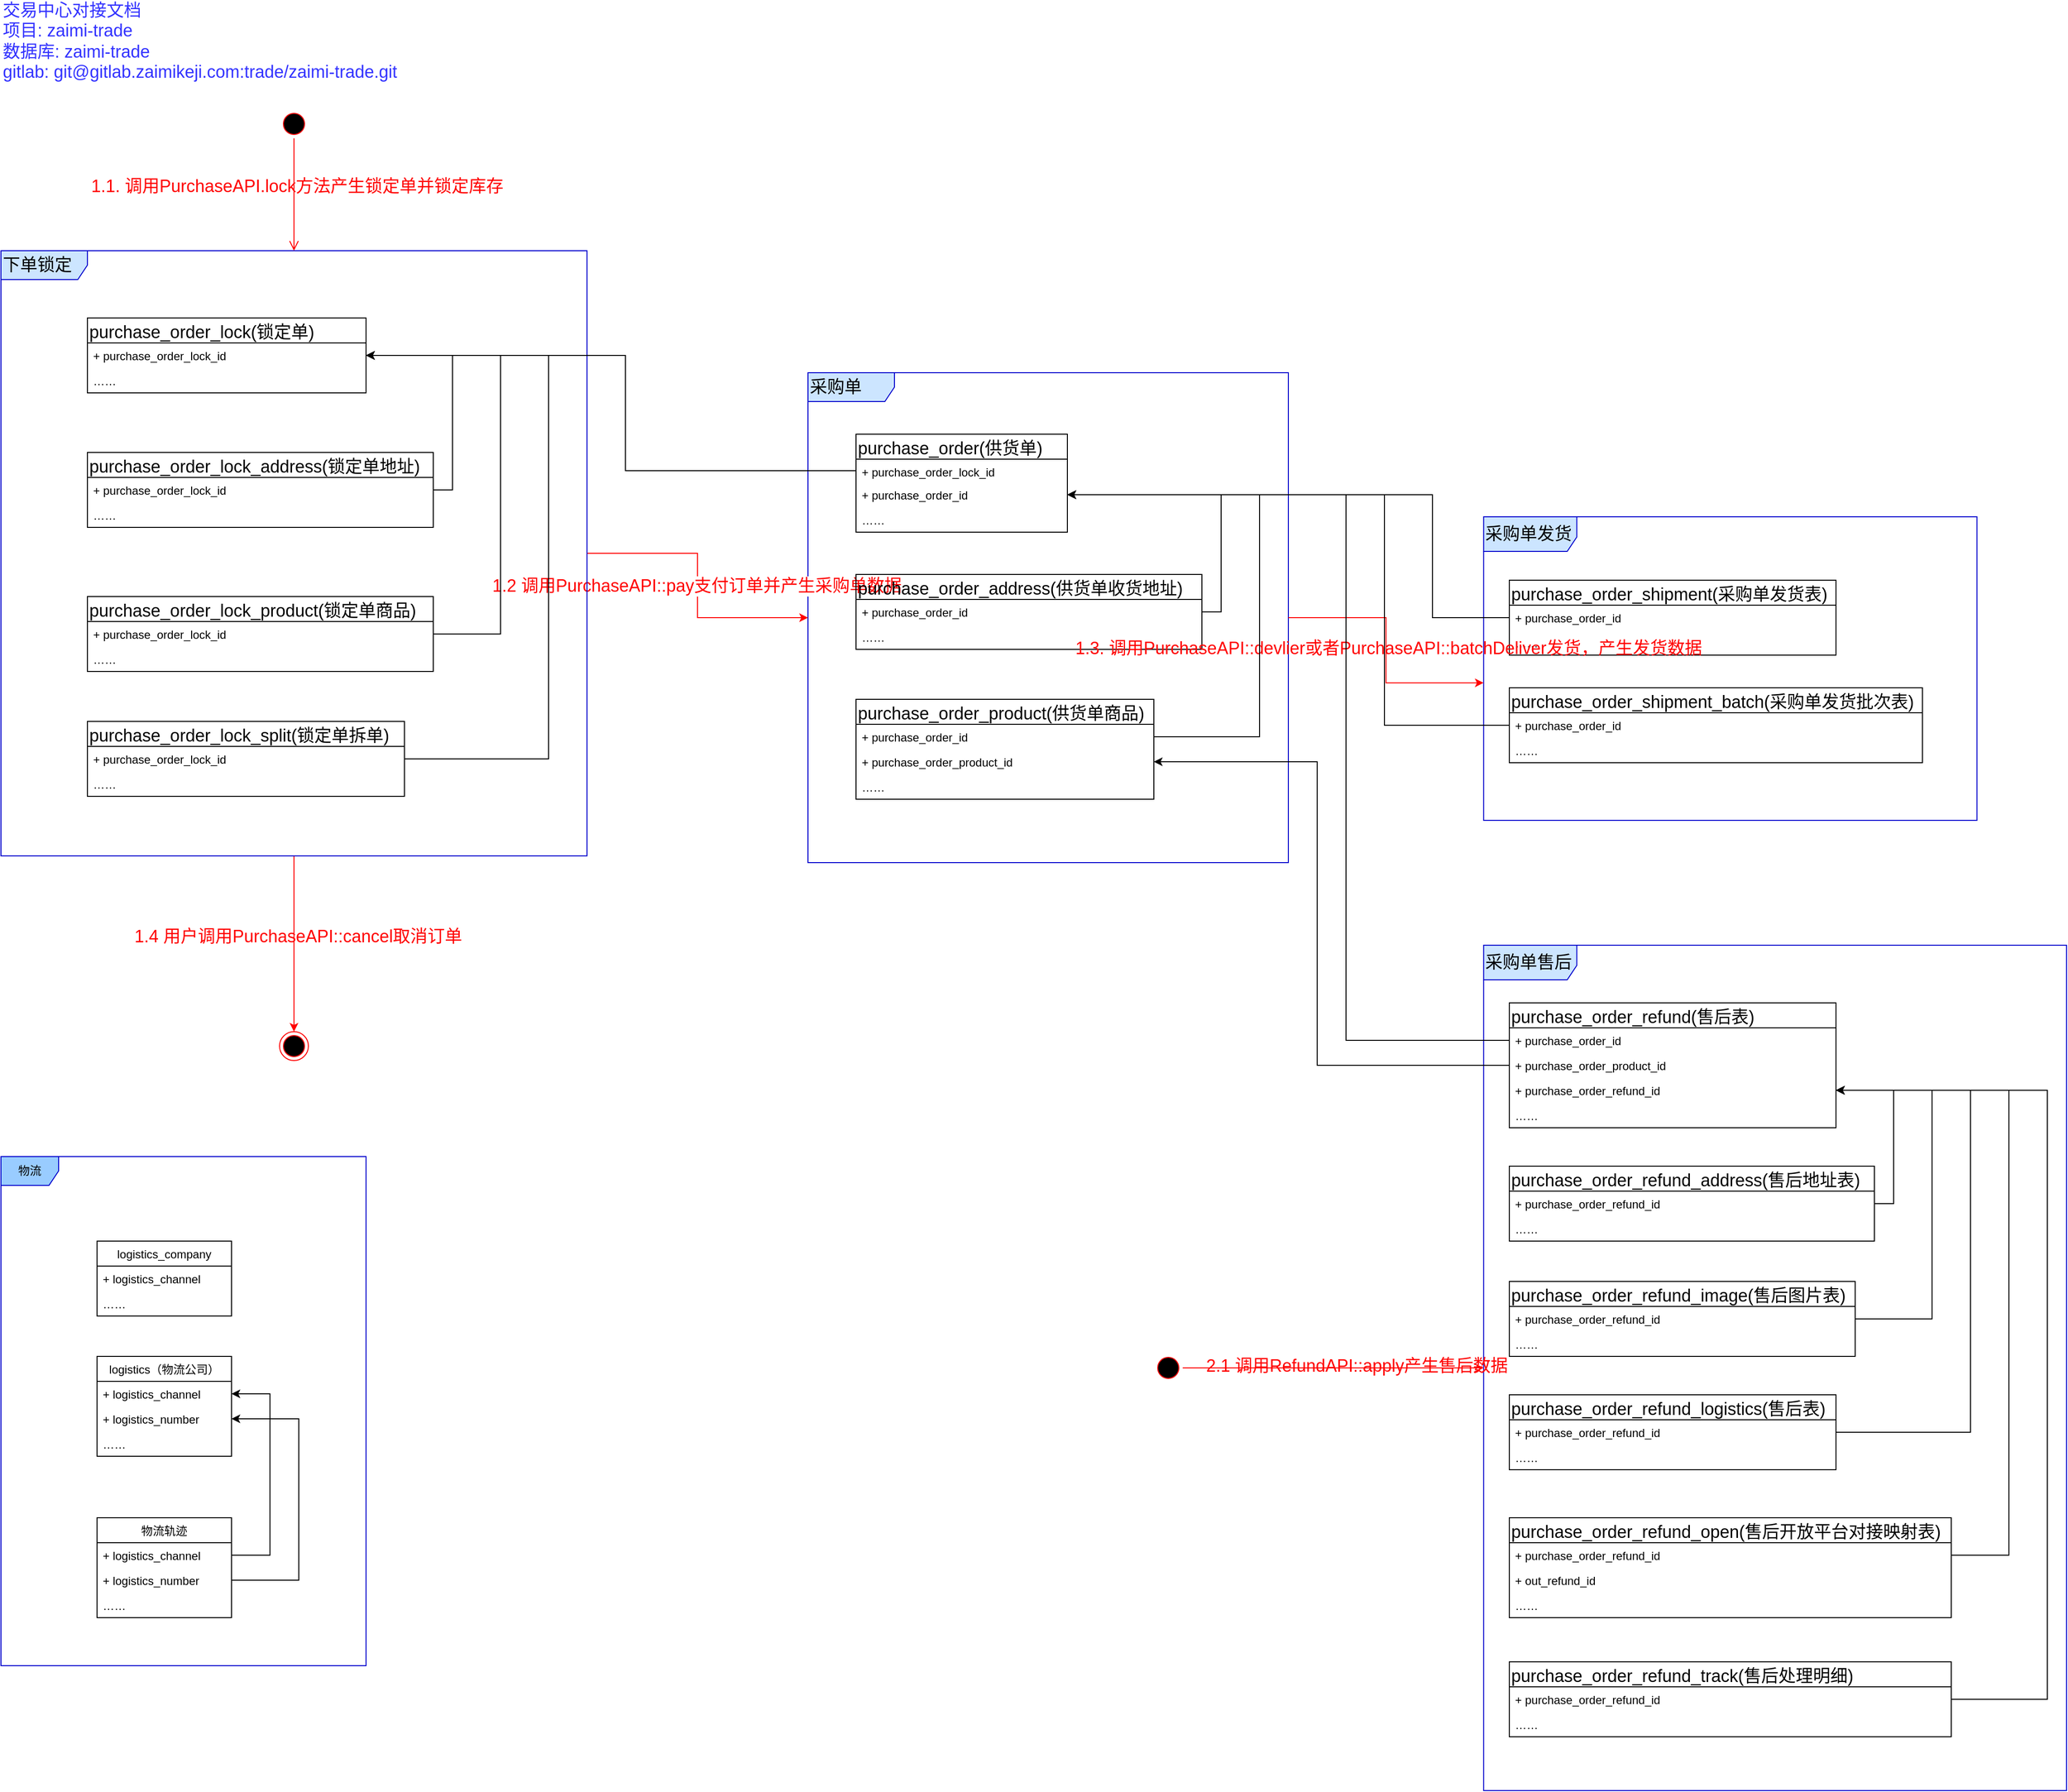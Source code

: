 <mxfile version="14.6.6" type="github">
  <diagram id="8cNXlBiLXLBAkxZQb8D8" name="Page-1">
    <mxGraphModel dx="1422" dy="1931" grid="1" gridSize="10" guides="1" tooltips="1" connect="1" arrows="1" fold="1" page="1" pageScale="1" pageWidth="827" pageHeight="1169" math="0" shadow="0">
      <root>
        <mxCell id="0" />
        <mxCell id="1" parent="0" />
        <mxCell id="VemQdVgCqKe6KZT4vhwg-34" value="物流" style="shape=umlFrame;whiteSpace=wrap;html=1;strokeColor=#0000CC;fillColor=#99CCFF;" vertex="1" parent="1">
          <mxGeometry x="60" y="140" width="380" height="530" as="geometry" />
        </mxCell>
        <mxCell id="ihgOOm5gKKsvJmpZFbWJ-121" value="采购单发货" style="shape=umlFrame;whiteSpace=wrap;html=1;fontSize=18;align=left;strokeColor=#0000CC;width=97;height=36;fillColor=#CCE5FF;" parent="1" vertex="1">
          <mxGeometry x="1603.25" y="-526" width="513.5" height="316" as="geometry" />
        </mxCell>
        <mxCell id="ihgOOm5gKKsvJmpZFbWJ-123" value="采购单售后" style="shape=umlFrame;whiteSpace=wrap;html=1;fontSize=18;align=left;strokeColor=#0000CC;width=97;height=36;fillColor=#CCE5FF;" parent="1" vertex="1">
          <mxGeometry x="1603.25" y="-80" width="606.75" height="880" as="geometry" />
        </mxCell>
        <mxCell id="ihgOOm5gKKsvJmpZFbWJ-120" value="采购单" style="shape=umlFrame;whiteSpace=wrap;html=1;fontSize=18;align=left;strokeColor=#0000CC;width=90;height=30;fillColor=#CCE5FF;" parent="1" vertex="1">
          <mxGeometry x="900" y="-676" width="500" height="510" as="geometry" />
        </mxCell>
        <mxCell id="ihgOOm5gKKsvJmpZFbWJ-138" value="" style="edgeStyle=orthogonalEdgeStyle;rounded=0;orthogonalLoop=1;jettySize=auto;html=1;fontSize=18;fontColor=#FF0000;entryX=0.5;entryY=0;entryDx=0;entryDy=0;strokeColor=#FF0000;" parent="1" source="ihgOOm5gKKsvJmpZFbWJ-119" target="ihgOOm5gKKsvJmpZFbWJ-135" edge="1">
          <mxGeometry relative="1" as="geometry" />
        </mxCell>
        <mxCell id="ihgOOm5gKKsvJmpZFbWJ-139" value="1.4 用户调用PurchaseAPI::cancel取消订单" style="edgeLabel;html=1;align=center;verticalAlign=middle;resizable=0;points=[];fontSize=18;fontColor=#FF0000;labelBackgroundColor=none;" parent="ihgOOm5gKKsvJmpZFbWJ-138" vertex="1" connectable="0">
          <mxGeometry x="-0.09" y="3" relative="1" as="geometry">
            <mxPoint x="1" as="offset" />
          </mxGeometry>
        </mxCell>
        <mxCell id="ihgOOm5gKKsvJmpZFbWJ-148" style="edgeStyle=orthogonalEdgeStyle;rounded=0;orthogonalLoop=1;jettySize=auto;html=1;fontSize=18;fontColor=#FF0000;strokeColor=#FF0000;" parent="1" source="ihgOOm5gKKsvJmpZFbWJ-119" target="ihgOOm5gKKsvJmpZFbWJ-120" edge="1">
          <mxGeometry relative="1" as="geometry" />
        </mxCell>
        <mxCell id="ihgOOm5gKKsvJmpZFbWJ-149" value="1.2 调用PurchaseAPI::pay支付订单并产生采购单数据" style="edgeLabel;html=1;align=center;verticalAlign=middle;resizable=0;points=[];fontSize=18;fontColor=#FF0000;" parent="ihgOOm5gKKsvJmpZFbWJ-148" vertex="1" connectable="0">
          <mxGeometry x="0.062" y="-1" relative="1" as="geometry">
            <mxPoint y="-9" as="offset" />
          </mxGeometry>
        </mxCell>
        <mxCell id="ihgOOm5gKKsvJmpZFbWJ-119" value="下单锁定" style="shape=umlFrame;whiteSpace=wrap;html=1;fontSize=18;align=left;strokeColor=#0000CC;width=90;height=30;fillColor=#CCE5FF;" parent="1" vertex="1">
          <mxGeometry x="60" y="-803" width="610" height="630" as="geometry" />
        </mxCell>
        <mxCell id="86TAuo0AVCAtvqethzrD-2" value="交易中心对接文档&lt;br&gt;项目: zaimi-trade&lt;br&gt;数据库: zaimi-trade&lt;br&gt;gitlab:&amp;nbsp;git@gitlab.zaimikeji.com:trade/zaimi-trade.git&lt;br&gt;&lt;div&gt;&lt;br&gt;&lt;/div&gt;" style="text;html=1;strokeColor=none;fillColor=none;align=left;verticalAlign=middle;whiteSpace=wrap;rounded=0;fontSize=18;fontColor=#3333FF;" parent="1" vertex="1">
          <mxGeometry x="60" y="-1020" width="560" height="20" as="geometry" />
        </mxCell>
        <mxCell id="86TAuo0AVCAtvqethzrD-15" value="purchase_order(供货单)" style="swimlane;fontStyle=0;childLayout=stackLayout;horizontal=1;startSize=26;fillColor=none;horizontalStack=0;resizeParent=1;resizeParentMax=0;resizeLast=0;collapsible=1;marginBottom=0;fontSize=18;fontColor=#000000;align=left;" parent="1" vertex="1">
          <mxGeometry x="950" y="-612" width="220" height="102" as="geometry" />
        </mxCell>
        <mxCell id="86TAuo0AVCAtvqethzrD-16" value="+ purchase_order_lock_id" style="text;strokeColor=none;fillColor=none;align=left;verticalAlign=top;spacingLeft=4;spacingRight=4;overflow=hidden;rotatable=0;points=[[0,0.5],[1,0.5]];portConstraint=eastwest;" parent="86TAuo0AVCAtvqethzrD-15" vertex="1">
          <mxGeometry y="26" width="220" height="24" as="geometry" />
        </mxCell>
        <mxCell id="86TAuo0AVCAtvqethzrD-17" value="+ purchase_order_id" style="text;strokeColor=none;fillColor=none;align=left;verticalAlign=top;spacingLeft=4;spacingRight=4;overflow=hidden;rotatable=0;points=[[0,0.5],[1,0.5]];portConstraint=eastwest;" parent="86TAuo0AVCAtvqethzrD-15" vertex="1">
          <mxGeometry y="50" width="220" height="26" as="geometry" />
        </mxCell>
        <mxCell id="86TAuo0AVCAtvqethzrD-18" value="……" style="text;strokeColor=none;fillColor=none;align=left;verticalAlign=top;spacingLeft=4;spacingRight=4;overflow=hidden;rotatable=0;points=[[0,0.5],[1,0.5]];portConstraint=eastwest;" parent="86TAuo0AVCAtvqethzrD-15" vertex="1">
          <mxGeometry y="76" width="220" height="26" as="geometry" />
        </mxCell>
        <mxCell id="86TAuo0AVCAtvqethzrD-19" value="purchase_order_lock_address(锁定单地址)" style="swimlane;fontStyle=0;childLayout=stackLayout;horizontal=1;startSize=26;fillColor=none;horizontalStack=0;resizeParent=1;resizeParentMax=0;resizeLast=0;collapsible=1;marginBottom=0;fontSize=18;fontColor=#000000;align=left;" parent="1" vertex="1">
          <mxGeometry x="150" y="-593" width="360" height="78" as="geometry" />
        </mxCell>
        <mxCell id="86TAuo0AVCAtvqethzrD-20" value="+ purchase_order_lock_id" style="text;strokeColor=none;fillColor=none;align=left;verticalAlign=top;spacingLeft=4;spacingRight=4;overflow=hidden;rotatable=0;points=[[0,0.5],[1,0.5]];portConstraint=eastwest;" parent="86TAuo0AVCAtvqethzrD-19" vertex="1">
          <mxGeometry y="26" width="360" height="26" as="geometry" />
        </mxCell>
        <mxCell id="86TAuo0AVCAtvqethzrD-61" value="……" style="text;strokeColor=none;fillColor=none;align=left;verticalAlign=top;spacingLeft=4;spacingRight=4;overflow=hidden;rotatable=0;points=[[0,0.5],[1,0.5]];portConstraint=eastwest;" parent="86TAuo0AVCAtvqethzrD-19" vertex="1">
          <mxGeometry y="52" width="360" height="26" as="geometry" />
        </mxCell>
        <mxCell id="86TAuo0AVCAtvqethzrD-23" value="purchase_order_lock_split(锁定单拆单)" style="swimlane;fontStyle=0;childLayout=stackLayout;horizontal=1;startSize=26;fillColor=none;horizontalStack=0;resizeParent=1;resizeParentMax=0;resizeLast=0;collapsible=1;marginBottom=0;fontSize=18;fontColor=#000000;align=left;" parent="1" vertex="1">
          <mxGeometry x="150" y="-313" width="330" height="78" as="geometry" />
        </mxCell>
        <mxCell id="86TAuo0AVCAtvqethzrD-24" value="+ purchase_order_lock_id" style="text;strokeColor=none;fillColor=none;align=left;verticalAlign=top;spacingLeft=4;spacingRight=4;overflow=hidden;rotatable=0;points=[[0,0.5],[1,0.5]];portConstraint=eastwest;" parent="86TAuo0AVCAtvqethzrD-23" vertex="1">
          <mxGeometry y="26" width="330" height="26" as="geometry" />
        </mxCell>
        <mxCell id="ihgOOm5gKKsvJmpZFbWJ-3" value="……" style="text;strokeColor=none;fillColor=none;align=left;verticalAlign=top;spacingLeft=4;spacingRight=4;overflow=hidden;rotatable=0;points=[[0,0.5],[1,0.5]];portConstraint=eastwest;" parent="86TAuo0AVCAtvqethzrD-23" vertex="1">
          <mxGeometry y="52" width="330" height="26" as="geometry" />
        </mxCell>
        <mxCell id="86TAuo0AVCAtvqethzrD-27" value="purchase_order_address(供货单收货地址)" style="swimlane;fontStyle=0;childLayout=stackLayout;horizontal=1;startSize=26;fillColor=none;horizontalStack=0;resizeParent=1;resizeParentMax=0;resizeLast=0;collapsible=1;marginBottom=0;fontSize=18;fontColor=#000000;align=left;" parent="1" vertex="1">
          <mxGeometry x="950" y="-466" width="360" height="78" as="geometry" />
        </mxCell>
        <mxCell id="86TAuo0AVCAtvqethzrD-28" value="+ purchase_order_id" style="text;strokeColor=none;fillColor=none;align=left;verticalAlign=top;spacingLeft=4;spacingRight=4;overflow=hidden;rotatable=0;points=[[0,0.5],[1,0.5]];portConstraint=eastwest;" parent="86TAuo0AVCAtvqethzrD-27" vertex="1">
          <mxGeometry y="26" width="360" height="26" as="geometry" />
        </mxCell>
        <mxCell id="86TAuo0AVCAtvqethzrD-29" value="……" style="text;strokeColor=none;fillColor=none;align=left;verticalAlign=top;spacingLeft=4;spacingRight=4;overflow=hidden;rotatable=0;points=[[0,0.5],[1,0.5]];portConstraint=eastwest;" parent="86TAuo0AVCAtvqethzrD-27" vertex="1">
          <mxGeometry y="52" width="360" height="26" as="geometry" />
        </mxCell>
        <mxCell id="86TAuo0AVCAtvqethzrD-35" value="purchase_order_product(供货单商品)" style="swimlane;fontStyle=0;childLayout=stackLayout;horizontal=1;startSize=26;fillColor=none;horizontalStack=0;resizeParent=1;resizeParentMax=0;resizeLast=0;collapsible=1;marginBottom=0;fontSize=18;fontColor=#000000;align=left;" parent="1" vertex="1">
          <mxGeometry x="950" y="-336" width="310" height="104" as="geometry" />
        </mxCell>
        <mxCell id="86TAuo0AVCAtvqethzrD-36" value="+ purchase_order_id" style="text;strokeColor=none;fillColor=none;align=left;verticalAlign=top;spacingLeft=4;spacingRight=4;overflow=hidden;rotatable=0;points=[[0,0.5],[1,0.5]];portConstraint=eastwest;" parent="86TAuo0AVCAtvqethzrD-35" vertex="1">
          <mxGeometry y="26" width="310" height="26" as="geometry" />
        </mxCell>
        <mxCell id="ihgOOm5gKKsvJmpZFbWJ-5" value="+ purchase_order_product_id" style="text;strokeColor=none;fillColor=none;align=left;verticalAlign=top;spacingLeft=4;spacingRight=4;overflow=hidden;rotatable=0;points=[[0,0.5],[1,0.5]];portConstraint=eastwest;" parent="86TAuo0AVCAtvqethzrD-35" vertex="1">
          <mxGeometry y="52" width="310" height="26" as="geometry" />
        </mxCell>
        <mxCell id="ihgOOm5gKKsvJmpZFbWJ-4" value="……" style="text;strokeColor=none;fillColor=none;align=left;verticalAlign=top;spacingLeft=4;spacingRight=4;overflow=hidden;rotatable=0;points=[[0,0.5],[1,0.5]];portConstraint=eastwest;" parent="86TAuo0AVCAtvqethzrD-35" vertex="1">
          <mxGeometry y="78" width="310" height="26" as="geometry" />
        </mxCell>
        <mxCell id="86TAuo0AVCAtvqethzrD-39" value="purchase_order_lock(锁定单)" style="swimlane;fontStyle=0;childLayout=stackLayout;horizontal=1;startSize=26;fillColor=none;horizontalStack=0;resizeParent=1;resizeParentMax=0;resizeLast=0;collapsible=1;marginBottom=0;fontSize=18;fontColor=#000000;align=left;" parent="1" vertex="1">
          <mxGeometry x="150" y="-733" width="290" height="78" as="geometry" />
        </mxCell>
        <mxCell id="86TAuo0AVCAtvqethzrD-40" value="+ purchase_order_lock_id" style="text;strokeColor=none;fillColor=none;align=left;verticalAlign=top;spacingLeft=4;spacingRight=4;overflow=hidden;rotatable=0;points=[[0,0.5],[1,0.5]];portConstraint=eastwest;" parent="86TAuo0AVCAtvqethzrD-39" vertex="1">
          <mxGeometry y="26" width="290" height="26" as="geometry" />
        </mxCell>
        <mxCell id="86TAuo0AVCAtvqethzrD-59" value="……" style="text;strokeColor=none;fillColor=none;align=left;verticalAlign=top;spacingLeft=4;spacingRight=4;overflow=hidden;rotatable=0;points=[[0,0.5],[1,0.5]];portConstraint=eastwest;" parent="86TAuo0AVCAtvqethzrD-39" vertex="1">
          <mxGeometry y="52" width="290" height="26" as="geometry" />
        </mxCell>
        <mxCell id="86TAuo0AVCAtvqethzrD-43" value="purchase_order_lock_product(锁定单商品)" style="swimlane;fontStyle=0;childLayout=stackLayout;horizontal=1;startSize=26;fillColor=none;horizontalStack=0;resizeParent=1;resizeParentMax=0;resizeLast=0;collapsible=1;marginBottom=0;fontSize=18;fontColor=#000000;align=left;" parent="1" vertex="1">
          <mxGeometry x="150" y="-443" width="360" height="78" as="geometry" />
        </mxCell>
        <mxCell id="86TAuo0AVCAtvqethzrD-44" value="+ purchase_order_lock_id" style="text;strokeColor=none;fillColor=none;align=left;verticalAlign=top;spacingLeft=4;spacingRight=4;overflow=hidden;rotatable=0;points=[[0,0.5],[1,0.5]];portConstraint=eastwest;" parent="86TAuo0AVCAtvqethzrD-43" vertex="1">
          <mxGeometry y="26" width="360" height="26" as="geometry" />
        </mxCell>
        <mxCell id="ihgOOm5gKKsvJmpZFbWJ-1" value="……" style="text;strokeColor=none;fillColor=none;align=left;verticalAlign=top;spacingLeft=4;spacingRight=4;overflow=hidden;rotatable=0;points=[[0,0.5],[1,0.5]];portConstraint=eastwest;" parent="86TAuo0AVCAtvqethzrD-43" vertex="1">
          <mxGeometry y="52" width="360" height="26" as="geometry" />
        </mxCell>
        <mxCell id="86TAuo0AVCAtvqethzrD-47" value="purchase_order_shipment_batch(采购单发货批次表)" style="swimlane;fontStyle=0;childLayout=stackLayout;horizontal=1;startSize=26;fillColor=none;horizontalStack=0;resizeParent=1;resizeParentMax=0;resizeLast=0;collapsible=1;marginBottom=0;fontSize=18;fontColor=#000000;align=left;" parent="1" vertex="1">
          <mxGeometry x="1630" y="-348" width="430" height="78" as="geometry" />
        </mxCell>
        <mxCell id="86TAuo0AVCAtvqethzrD-48" value="+ purchase_order_id" style="text;strokeColor=none;fillColor=none;align=left;verticalAlign=top;spacingLeft=4;spacingRight=4;overflow=hidden;rotatable=0;points=[[0,0.5],[1,0.5]];portConstraint=eastwest;" parent="86TAuo0AVCAtvqethzrD-47" vertex="1">
          <mxGeometry y="26" width="430" height="26" as="geometry" />
        </mxCell>
        <mxCell id="86TAuo0AVCAtvqethzrD-50" value="……" style="text;strokeColor=none;fillColor=none;align=left;verticalAlign=top;spacingLeft=4;spacingRight=4;overflow=hidden;rotatable=0;points=[[0,0.5],[1,0.5]];portConstraint=eastwest;" parent="86TAuo0AVCAtvqethzrD-47" vertex="1">
          <mxGeometry y="52" width="430" height="26" as="geometry" />
        </mxCell>
        <mxCell id="86TAuo0AVCAtvqethzrD-51" value="purchase_order_shipment(采购单发货表)" style="swimlane;fontStyle=0;childLayout=stackLayout;horizontal=1;startSize=26;fillColor=none;horizontalStack=0;resizeParent=1;resizeParentMax=0;resizeLast=0;collapsible=1;marginBottom=0;fontSize=18;fontColor=#000000;align=left;" parent="1" vertex="1">
          <mxGeometry x="1630" y="-460" width="340" height="78" as="geometry" />
        </mxCell>
        <mxCell id="86TAuo0AVCAtvqethzrD-52" value="+ purchase_order_id" style="text;strokeColor=none;fillColor=none;align=left;verticalAlign=top;spacingLeft=4;spacingRight=4;overflow=hidden;rotatable=0;points=[[0,0.5],[1,0.5]];portConstraint=eastwest;" parent="86TAuo0AVCAtvqethzrD-51" vertex="1">
          <mxGeometry y="26" width="340" height="26" as="geometry" />
        </mxCell>
        <mxCell id="ihgOOm5gKKsvJmpZFbWJ-6" value="……" style="text;strokeColor=none;fillColor=none;align=left;verticalAlign=top;spacingLeft=4;spacingRight=4;overflow=hidden;rotatable=0;points=[[0,0.5],[1,0.5]];portConstraint=eastwest;" parent="86TAuo0AVCAtvqethzrD-51" vertex="1">
          <mxGeometry y="52" width="340" height="26" as="geometry" />
        </mxCell>
        <mxCell id="ihgOOm5gKKsvJmpZFbWJ-11" value="purchase_order_refund(售后表)" style="swimlane;fontStyle=0;childLayout=stackLayout;horizontal=1;startSize=26;fillColor=none;horizontalStack=0;resizeParent=1;resizeParentMax=0;resizeLast=0;collapsible=1;marginBottom=0;fontSize=18;align=left;" parent="1" vertex="1">
          <mxGeometry x="1630" y="-20" width="340" height="130" as="geometry" />
        </mxCell>
        <mxCell id="ihgOOm5gKKsvJmpZFbWJ-12" value="+ purchase_order_id" style="text;strokeColor=none;fillColor=none;align=left;verticalAlign=top;spacingLeft=4;spacingRight=4;overflow=hidden;rotatable=0;points=[[0,0.5],[1,0.5]];portConstraint=eastwest;" parent="ihgOOm5gKKsvJmpZFbWJ-11" vertex="1">
          <mxGeometry y="26" width="340" height="26" as="geometry" />
        </mxCell>
        <mxCell id="ihgOOm5gKKsvJmpZFbWJ-13" value="+ purchase_order_product_id" style="text;strokeColor=none;fillColor=none;align=left;verticalAlign=top;spacingLeft=4;spacingRight=4;overflow=hidden;rotatable=0;points=[[0,0.5],[1,0.5]];portConstraint=eastwest;" parent="ihgOOm5gKKsvJmpZFbWJ-11" vertex="1">
          <mxGeometry y="52" width="340" height="26" as="geometry" />
        </mxCell>
        <mxCell id="ihgOOm5gKKsvJmpZFbWJ-71" value="+ purchase_order_refund_id" style="text;strokeColor=none;fillColor=none;align=left;verticalAlign=top;spacingLeft=4;spacingRight=4;overflow=hidden;rotatable=0;points=[[0,0.5],[1,0.5]];portConstraint=eastwest;" parent="ihgOOm5gKKsvJmpZFbWJ-11" vertex="1">
          <mxGeometry y="78" width="340" height="26" as="geometry" />
        </mxCell>
        <mxCell id="ihgOOm5gKKsvJmpZFbWJ-72" value="……" style="text;strokeColor=none;fillColor=none;align=left;verticalAlign=top;spacingLeft=4;spacingRight=4;overflow=hidden;rotatable=0;points=[[0,0.5],[1,0.5]];portConstraint=eastwest;" parent="ihgOOm5gKKsvJmpZFbWJ-11" vertex="1">
          <mxGeometry y="104" width="340" height="26" as="geometry" />
        </mxCell>
        <mxCell id="ihgOOm5gKKsvJmpZFbWJ-73" value="purchase_order_refund_address(售后地址表)" style="swimlane;fontStyle=0;childLayout=stackLayout;horizontal=1;startSize=26;fillColor=none;horizontalStack=0;resizeParent=1;resizeParentMax=0;resizeLast=0;collapsible=1;marginBottom=0;fontSize=18;align=left;" parent="1" vertex="1">
          <mxGeometry x="1630" y="150" width="380" height="78" as="geometry" />
        </mxCell>
        <mxCell id="ihgOOm5gKKsvJmpZFbWJ-76" value="+ purchase_order_refund_id" style="text;strokeColor=none;fillColor=none;align=left;verticalAlign=top;spacingLeft=4;spacingRight=4;overflow=hidden;rotatable=0;points=[[0,0.5],[1,0.5]];portConstraint=eastwest;" parent="ihgOOm5gKKsvJmpZFbWJ-73" vertex="1">
          <mxGeometry y="26" width="380" height="26" as="geometry" />
        </mxCell>
        <mxCell id="ihgOOm5gKKsvJmpZFbWJ-77" value="……" style="text;strokeColor=none;fillColor=none;align=left;verticalAlign=top;spacingLeft=4;spacingRight=4;overflow=hidden;rotatable=0;points=[[0,0.5],[1,0.5]];portConstraint=eastwest;" parent="ihgOOm5gKKsvJmpZFbWJ-73" vertex="1">
          <mxGeometry y="52" width="380" height="26" as="geometry" />
        </mxCell>
        <mxCell id="ihgOOm5gKKsvJmpZFbWJ-78" value="purchase_order_refund_image(售后图片表)" style="swimlane;fontStyle=0;childLayout=stackLayout;horizontal=1;startSize=26;fillColor=none;horizontalStack=0;resizeParent=1;resizeParentMax=0;resizeLast=0;collapsible=1;marginBottom=0;fontSize=18;align=left;" parent="1" vertex="1">
          <mxGeometry x="1630" y="270" width="360" height="78" as="geometry" />
        </mxCell>
        <mxCell id="ihgOOm5gKKsvJmpZFbWJ-79" value="+ purchase_order_refund_id" style="text;strokeColor=none;fillColor=none;align=left;verticalAlign=top;spacingLeft=4;spacingRight=4;overflow=hidden;rotatable=0;points=[[0,0.5],[1,0.5]];portConstraint=eastwest;" parent="ihgOOm5gKKsvJmpZFbWJ-78" vertex="1">
          <mxGeometry y="26" width="360" height="26" as="geometry" />
        </mxCell>
        <mxCell id="ihgOOm5gKKsvJmpZFbWJ-82" value="……" style="text;strokeColor=none;fillColor=none;align=left;verticalAlign=top;spacingLeft=4;spacingRight=4;overflow=hidden;rotatable=0;points=[[0,0.5],[1,0.5]];portConstraint=eastwest;" parent="ihgOOm5gKKsvJmpZFbWJ-78" vertex="1">
          <mxGeometry y="52" width="360" height="26" as="geometry" />
        </mxCell>
        <mxCell id="ihgOOm5gKKsvJmpZFbWJ-83" value="purchase_order_refund_logistics(售后表)" style="swimlane;fontStyle=0;childLayout=stackLayout;horizontal=1;startSize=26;fillColor=none;horizontalStack=0;resizeParent=1;resizeParentMax=0;resizeLast=0;collapsible=1;marginBottom=0;fontSize=18;align=left;" parent="1" vertex="1">
          <mxGeometry x="1630" y="388" width="340" height="78" as="geometry" />
        </mxCell>
        <mxCell id="ihgOOm5gKKsvJmpZFbWJ-86" value="+ purchase_order_refund_id" style="text;strokeColor=none;fillColor=none;align=left;verticalAlign=top;spacingLeft=4;spacingRight=4;overflow=hidden;rotatable=0;points=[[0,0.5],[1,0.5]];portConstraint=eastwest;" parent="ihgOOm5gKKsvJmpZFbWJ-83" vertex="1">
          <mxGeometry y="26" width="340" height="26" as="geometry" />
        </mxCell>
        <mxCell id="ihgOOm5gKKsvJmpZFbWJ-87" value="……" style="text;strokeColor=none;fillColor=none;align=left;verticalAlign=top;spacingLeft=4;spacingRight=4;overflow=hidden;rotatable=0;points=[[0,0.5],[1,0.5]];portConstraint=eastwest;" parent="ihgOOm5gKKsvJmpZFbWJ-83" vertex="1">
          <mxGeometry y="52" width="340" height="26" as="geometry" />
        </mxCell>
        <mxCell id="ihgOOm5gKKsvJmpZFbWJ-88" value="purchase_order_refund_open(售后开放平台对接映射表)" style="swimlane;fontStyle=0;childLayout=stackLayout;horizontal=1;startSize=26;fillColor=none;horizontalStack=0;resizeParent=1;resizeParentMax=0;resizeLast=0;collapsible=1;marginBottom=0;fontSize=18;align=left;" parent="1" vertex="1">
          <mxGeometry x="1630" y="516" width="460" height="104" as="geometry" />
        </mxCell>
        <mxCell id="ihgOOm5gKKsvJmpZFbWJ-91" value="+ purchase_order_refund_id" style="text;strokeColor=none;fillColor=none;align=left;verticalAlign=top;spacingLeft=4;spacingRight=4;overflow=hidden;rotatable=0;points=[[0,0.5],[1,0.5]];portConstraint=eastwest;" parent="ihgOOm5gKKsvJmpZFbWJ-88" vertex="1">
          <mxGeometry y="26" width="460" height="26" as="geometry" />
        </mxCell>
        <mxCell id="ihgOOm5gKKsvJmpZFbWJ-93" value="+ out_refund_id" style="text;strokeColor=none;fillColor=none;align=left;verticalAlign=top;spacingLeft=4;spacingRight=4;overflow=hidden;rotatable=0;points=[[0,0.5],[1,0.5]];portConstraint=eastwest;" parent="ihgOOm5gKKsvJmpZFbWJ-88" vertex="1">
          <mxGeometry y="52" width="460" height="26" as="geometry" />
        </mxCell>
        <mxCell id="ihgOOm5gKKsvJmpZFbWJ-92" value="……" style="text;strokeColor=none;fillColor=none;align=left;verticalAlign=top;spacingLeft=4;spacingRight=4;overflow=hidden;rotatable=0;points=[[0,0.5],[1,0.5]];portConstraint=eastwest;" parent="ihgOOm5gKKsvJmpZFbWJ-88" vertex="1">
          <mxGeometry y="78" width="460" height="26" as="geometry" />
        </mxCell>
        <mxCell id="ihgOOm5gKKsvJmpZFbWJ-94" value="purchase_order_refund_track(售后处理明细)" style="swimlane;fontStyle=0;childLayout=stackLayout;horizontal=1;startSize=26;fillColor=none;horizontalStack=0;resizeParent=1;resizeParentMax=0;resizeLast=0;collapsible=1;marginBottom=0;fontSize=18;align=left;" parent="1" vertex="1">
          <mxGeometry x="1630" y="666" width="460" height="78" as="geometry" />
        </mxCell>
        <mxCell id="ihgOOm5gKKsvJmpZFbWJ-95" value="+ purchase_order_refund_id" style="text;strokeColor=none;fillColor=none;align=left;verticalAlign=top;spacingLeft=4;spacingRight=4;overflow=hidden;rotatable=0;points=[[0,0.5],[1,0.5]];portConstraint=eastwest;" parent="ihgOOm5gKKsvJmpZFbWJ-94" vertex="1">
          <mxGeometry y="26" width="460" height="26" as="geometry" />
        </mxCell>
        <mxCell id="ihgOOm5gKKsvJmpZFbWJ-97" value="……" style="text;strokeColor=none;fillColor=none;align=left;verticalAlign=top;spacingLeft=4;spacingRight=4;overflow=hidden;rotatable=0;points=[[0,0.5],[1,0.5]];portConstraint=eastwest;" parent="ihgOOm5gKKsvJmpZFbWJ-94" vertex="1">
          <mxGeometry y="52" width="460" height="26" as="geometry" />
        </mxCell>
        <mxCell id="ihgOOm5gKKsvJmpZFbWJ-150" style="edgeStyle=orthogonalEdgeStyle;rounded=0;orthogonalLoop=1;jettySize=auto;html=1;entryX=0;entryY=0.547;entryDx=0;entryDy=0;entryPerimeter=0;fontSize=18;fontColor=#FF0000;strokeColor=#FF0000;" parent="1" source="ihgOOm5gKKsvJmpZFbWJ-120" target="ihgOOm5gKKsvJmpZFbWJ-121" edge="1">
          <mxGeometry relative="1" as="geometry" />
        </mxCell>
        <mxCell id="ihgOOm5gKKsvJmpZFbWJ-151" value="1.3.&amp;nbsp;调用PurchaseAPI::devlier或者PurchaseAPI::batchDeliver发货，产生发货数据" style="edgeLabel;html=1;align=center;verticalAlign=middle;resizable=0;points=[];fontSize=18;fontColor=#FF0000;labelBackgroundColor=none;" parent="ihgOOm5gKKsvJmpZFbWJ-150" vertex="1" connectable="0">
          <mxGeometry x="0.07" y="2" relative="1" as="geometry">
            <mxPoint y="-12" as="offset" />
          </mxGeometry>
        </mxCell>
        <mxCell id="ihgOOm5gKKsvJmpZFbWJ-128" value="" style="ellipse;html=1;shape=startState;fillColor=#000000;strokeColor=#ff0000;fontSize=18;align=left;" parent="1" vertex="1">
          <mxGeometry x="350" y="-950" width="30" height="30" as="geometry" />
        </mxCell>
        <mxCell id="ihgOOm5gKKsvJmpZFbWJ-129" value="" style="edgeStyle=orthogonalEdgeStyle;html=1;verticalAlign=bottom;endArrow=open;endSize=8;strokeColor=#ff0000;fontSize=18;" parent="1" source="ihgOOm5gKKsvJmpZFbWJ-128" target="ihgOOm5gKKsvJmpZFbWJ-119" edge="1">
          <mxGeometry relative="1" as="geometry">
            <mxPoint x="535" y="-770" as="targetPoint" />
          </mxGeometry>
        </mxCell>
        <mxCell id="ihgOOm5gKKsvJmpZFbWJ-130" value="1.1. 调用PurchaseAPI.lock方法产生锁定单并锁定库存" style="edgeLabel;html=1;align=center;verticalAlign=middle;resizable=0;points=[];fontSize=18;fontColor=#f00;labelBackgroundColor=none;" parent="ihgOOm5gKKsvJmpZFbWJ-129" vertex="1" connectable="0">
          <mxGeometry x="-0.147" y="3" relative="1" as="geometry">
            <mxPoint as="offset" />
          </mxGeometry>
        </mxCell>
        <mxCell id="ihgOOm5gKKsvJmpZFbWJ-133" value="" style="ellipse;html=1;shape=startState;fillColor=#000000;strokeColor=#ff0000;labelBackgroundColor=none;fontSize=18;fontColor=#FF0000;align=left;" parent="1" vertex="1">
          <mxGeometry x="1260" y="345" width="30" height="30" as="geometry" />
        </mxCell>
        <mxCell id="ihgOOm5gKKsvJmpZFbWJ-134" value="" style="edgeStyle=orthogonalEdgeStyle;html=1;verticalAlign=bottom;endArrow=open;endSize=8;strokeColor=#ff0000;fontSize=18;fontColor=#FF0000;" parent="1" source="ihgOOm5gKKsvJmpZFbWJ-133" target="ihgOOm5gKKsvJmpZFbWJ-123" edge="1">
          <mxGeometry relative="1" as="geometry">
            <mxPoint x="1281" y="140" as="targetPoint" />
          </mxGeometry>
        </mxCell>
        <mxCell id="ihgOOm5gKKsvJmpZFbWJ-152" value="2.1 调用RefundAPI::apply产生售后数据" style="edgeLabel;html=1;align=center;verticalAlign=middle;resizable=0;points=[];fontSize=18;fontColor=#FF0000;labelBackgroundColor=none;" parent="ihgOOm5gKKsvJmpZFbWJ-134" vertex="1" connectable="0">
          <mxGeometry x="0.153" y="2" relative="1" as="geometry">
            <mxPoint as="offset" />
          </mxGeometry>
        </mxCell>
        <mxCell id="ihgOOm5gKKsvJmpZFbWJ-135" value="" style="ellipse;html=1;shape=endState;fillColor=#000000;strokeColor=#ff0000;labelBackgroundColor=none;fontSize=18;fontColor=#FF0000;align=left;" parent="1" vertex="1">
          <mxGeometry x="350" y="10" width="30" height="30" as="geometry" />
        </mxCell>
        <mxCell id="VemQdVgCqKe6KZT4vhwg-1" style="edgeStyle=orthogonalEdgeStyle;rounded=0;orthogonalLoop=1;jettySize=auto;html=1;exitX=0;exitY=0.5;exitDx=0;exitDy=0;entryX=1;entryY=0.5;entryDx=0;entryDy=0;" edge="1" parent="1" source="86TAuo0AVCAtvqethzrD-16" target="86TAuo0AVCAtvqethzrD-40">
          <mxGeometry relative="1" as="geometry">
            <Array as="points">
              <mxPoint x="710" y="-574" />
              <mxPoint x="710" y="-694" />
            </Array>
          </mxGeometry>
        </mxCell>
        <mxCell id="VemQdVgCqKe6KZT4vhwg-2" style="edgeStyle=orthogonalEdgeStyle;rounded=0;orthogonalLoop=1;jettySize=auto;html=1;exitX=1;exitY=0.5;exitDx=0;exitDy=0;entryX=1;entryY=0.5;entryDx=0;entryDy=0;" edge="1" parent="1" source="86TAuo0AVCAtvqethzrD-24" target="86TAuo0AVCAtvqethzrD-40">
          <mxGeometry relative="1" as="geometry">
            <Array as="points">
              <mxPoint x="630" y="-274" />
              <mxPoint x="630" y="-694" />
            </Array>
          </mxGeometry>
        </mxCell>
        <mxCell id="VemQdVgCqKe6KZT4vhwg-3" style="edgeStyle=orthogonalEdgeStyle;rounded=0;orthogonalLoop=1;jettySize=auto;html=1;exitX=1;exitY=0.5;exitDx=0;exitDy=0;entryX=1;entryY=0.5;entryDx=0;entryDy=0;" edge="1" parent="1" source="86TAuo0AVCAtvqethzrD-44" target="86TAuo0AVCAtvqethzrD-40">
          <mxGeometry relative="1" as="geometry">
            <Array as="points">
              <mxPoint x="580" y="-404" />
              <mxPoint x="580" y="-694" />
            </Array>
          </mxGeometry>
        </mxCell>
        <mxCell id="VemQdVgCqKe6KZT4vhwg-4" style="edgeStyle=orthogonalEdgeStyle;rounded=0;orthogonalLoop=1;jettySize=auto;html=1;exitX=1;exitY=0.5;exitDx=0;exitDy=0;entryX=1;entryY=0.5;entryDx=0;entryDy=0;" edge="1" parent="1" source="86TAuo0AVCAtvqethzrD-20" target="86TAuo0AVCAtvqethzrD-40">
          <mxGeometry relative="1" as="geometry" />
        </mxCell>
        <mxCell id="VemQdVgCqKe6KZT4vhwg-5" style="edgeStyle=orthogonalEdgeStyle;rounded=0;orthogonalLoop=1;jettySize=auto;html=1;exitX=1;exitY=0.5;exitDx=0;exitDy=0;entryX=1;entryY=0.5;entryDx=0;entryDy=0;" edge="1" parent="1" source="86TAuo0AVCAtvqethzrD-36" target="86TAuo0AVCAtvqethzrD-17">
          <mxGeometry relative="1" as="geometry">
            <Array as="points">
              <mxPoint x="1370" y="-297" />
              <mxPoint x="1370" y="-549" />
            </Array>
          </mxGeometry>
        </mxCell>
        <mxCell id="VemQdVgCqKe6KZT4vhwg-6" style="edgeStyle=orthogonalEdgeStyle;rounded=0;orthogonalLoop=1;jettySize=auto;html=1;exitX=1;exitY=0.5;exitDx=0;exitDy=0;entryX=1;entryY=0.5;entryDx=0;entryDy=0;" edge="1" parent="1" source="86TAuo0AVCAtvqethzrD-28" target="86TAuo0AVCAtvqethzrD-17">
          <mxGeometry relative="1" as="geometry" />
        </mxCell>
        <mxCell id="VemQdVgCqKe6KZT4vhwg-7" style="edgeStyle=orthogonalEdgeStyle;rounded=0;orthogonalLoop=1;jettySize=auto;html=1;exitX=0;exitY=0.5;exitDx=0;exitDy=0;entryX=1;entryY=0.5;entryDx=0;entryDy=0;" edge="1" parent="1" source="ihgOOm5gKKsvJmpZFbWJ-12" target="86TAuo0AVCAtvqethzrD-17">
          <mxGeometry relative="1" as="geometry">
            <Array as="points">
              <mxPoint x="1460" y="19" />
              <mxPoint x="1460" y="-549" />
            </Array>
          </mxGeometry>
        </mxCell>
        <mxCell id="VemQdVgCqKe6KZT4vhwg-8" style="edgeStyle=orthogonalEdgeStyle;rounded=0;orthogonalLoop=1;jettySize=auto;html=1;exitX=0;exitY=0.5;exitDx=0;exitDy=0;entryX=1;entryY=0.5;entryDx=0;entryDy=0;" edge="1" parent="1" source="ihgOOm5gKKsvJmpZFbWJ-13" target="ihgOOm5gKKsvJmpZFbWJ-5">
          <mxGeometry relative="1" as="geometry">
            <Array as="points">
              <mxPoint x="1430" y="45" />
              <mxPoint x="1430" y="-271" />
            </Array>
          </mxGeometry>
        </mxCell>
        <mxCell id="VemQdVgCqKe6KZT4vhwg-9" style="edgeStyle=orthogonalEdgeStyle;rounded=0;orthogonalLoop=1;jettySize=auto;html=1;exitX=0;exitY=0.5;exitDx=0;exitDy=0;entryX=1;entryY=0.5;entryDx=0;entryDy=0;" edge="1" parent="1" source="86TAuo0AVCAtvqethzrD-52" target="86TAuo0AVCAtvqethzrD-17">
          <mxGeometry relative="1" as="geometry">
            <Array as="points">
              <mxPoint x="1550" y="-421" />
              <mxPoint x="1550" y="-549" />
            </Array>
          </mxGeometry>
        </mxCell>
        <mxCell id="VemQdVgCqKe6KZT4vhwg-10" style="edgeStyle=orthogonalEdgeStyle;rounded=0;orthogonalLoop=1;jettySize=auto;html=1;exitX=0;exitY=0.5;exitDx=0;exitDy=0;entryX=1;entryY=0.5;entryDx=0;entryDy=0;" edge="1" parent="1" source="86TAuo0AVCAtvqethzrD-48" target="86TAuo0AVCAtvqethzrD-17">
          <mxGeometry relative="1" as="geometry">
            <Array as="points">
              <mxPoint x="1500" y="-309" />
              <mxPoint x="1500" y="-549" />
            </Array>
          </mxGeometry>
        </mxCell>
        <mxCell id="VemQdVgCqKe6KZT4vhwg-11" style="edgeStyle=orthogonalEdgeStyle;rounded=0;orthogonalLoop=1;jettySize=auto;html=1;exitX=1;exitY=0.5;exitDx=0;exitDy=0;entryX=1;entryY=0.5;entryDx=0;entryDy=0;" edge="1" parent="1" source="ihgOOm5gKKsvJmpZFbWJ-76" target="ihgOOm5gKKsvJmpZFbWJ-71">
          <mxGeometry relative="1" as="geometry" />
        </mxCell>
        <mxCell id="VemQdVgCqKe6KZT4vhwg-12" style="edgeStyle=orthogonalEdgeStyle;rounded=0;orthogonalLoop=1;jettySize=auto;html=1;exitX=1;exitY=0.5;exitDx=0;exitDy=0;entryX=1;entryY=0.5;entryDx=0;entryDy=0;" edge="1" parent="1" source="ihgOOm5gKKsvJmpZFbWJ-79" target="ihgOOm5gKKsvJmpZFbWJ-71">
          <mxGeometry relative="1" as="geometry">
            <Array as="points">
              <mxPoint x="2070" y="309" />
              <mxPoint x="2070" y="71" />
            </Array>
          </mxGeometry>
        </mxCell>
        <mxCell id="VemQdVgCqKe6KZT4vhwg-13" style="edgeStyle=orthogonalEdgeStyle;rounded=0;orthogonalLoop=1;jettySize=auto;html=1;exitX=1;exitY=0.5;exitDx=0;exitDy=0;entryX=1;entryY=0.5;entryDx=0;entryDy=0;" edge="1" parent="1" source="ihgOOm5gKKsvJmpZFbWJ-86" target="ihgOOm5gKKsvJmpZFbWJ-71">
          <mxGeometry relative="1" as="geometry">
            <Array as="points">
              <mxPoint x="2110" y="427" />
              <mxPoint x="2110" y="71" />
            </Array>
          </mxGeometry>
        </mxCell>
        <mxCell id="VemQdVgCqKe6KZT4vhwg-14" style="edgeStyle=orthogonalEdgeStyle;rounded=0;orthogonalLoop=1;jettySize=auto;html=1;exitX=1;exitY=0.5;exitDx=0;exitDy=0;entryX=1;entryY=0.5;entryDx=0;entryDy=0;" edge="1" parent="1" source="ihgOOm5gKKsvJmpZFbWJ-91" target="ihgOOm5gKKsvJmpZFbWJ-71">
          <mxGeometry relative="1" as="geometry">
            <Array as="points">
              <mxPoint x="2150" y="555" />
              <mxPoint x="2150" y="71" />
            </Array>
          </mxGeometry>
        </mxCell>
        <mxCell id="VemQdVgCqKe6KZT4vhwg-15" style="edgeStyle=orthogonalEdgeStyle;rounded=0;orthogonalLoop=1;jettySize=auto;html=1;exitX=1;exitY=0.5;exitDx=0;exitDy=0;entryX=1;entryY=0.5;entryDx=0;entryDy=0;" edge="1" parent="1" source="ihgOOm5gKKsvJmpZFbWJ-95" target="ihgOOm5gKKsvJmpZFbWJ-71">
          <mxGeometry relative="1" as="geometry">
            <Array as="points">
              <mxPoint x="2190" y="705" />
              <mxPoint x="2190" y="71" />
            </Array>
          </mxGeometry>
        </mxCell>
        <mxCell id="VemQdVgCqKe6KZT4vhwg-16" value="logistics_company" style="swimlane;fontStyle=0;childLayout=stackLayout;horizontal=1;startSize=26;fillColor=none;horizontalStack=0;resizeParent=1;resizeParentMax=0;resizeLast=0;collapsible=1;marginBottom=0;" vertex="1" parent="1">
          <mxGeometry x="160" y="228" width="140" height="78" as="geometry" />
        </mxCell>
        <mxCell id="VemQdVgCqKe6KZT4vhwg-17" value="+ logistics_channel" style="text;strokeColor=none;fillColor=none;align=left;verticalAlign=top;spacingLeft=4;spacingRight=4;overflow=hidden;rotatable=0;points=[[0,0.5],[1,0.5]];portConstraint=eastwest;" vertex="1" parent="VemQdVgCqKe6KZT4vhwg-16">
          <mxGeometry y="26" width="140" height="26" as="geometry" />
        </mxCell>
        <mxCell id="VemQdVgCqKe6KZT4vhwg-19" value="……" style="text;strokeColor=none;fillColor=none;align=left;verticalAlign=top;spacingLeft=4;spacingRight=4;overflow=hidden;rotatable=0;points=[[0,0.5],[1,0.5]];portConstraint=eastwest;" vertex="1" parent="VemQdVgCqKe6KZT4vhwg-16">
          <mxGeometry y="52" width="140" height="26" as="geometry" />
        </mxCell>
        <mxCell id="VemQdVgCqKe6KZT4vhwg-20" value="物流轨迹" style="swimlane;fontStyle=0;childLayout=stackLayout;horizontal=1;startSize=26;fillColor=none;horizontalStack=0;resizeParent=1;resizeParentMax=0;resizeLast=0;collapsible=1;marginBottom=0;" vertex="1" parent="1">
          <mxGeometry x="160" y="516" width="140" height="104" as="geometry" />
        </mxCell>
        <mxCell id="VemQdVgCqKe6KZT4vhwg-21" value="+ logistics_channel" style="text;strokeColor=none;fillColor=none;align=left;verticalAlign=top;spacingLeft=4;spacingRight=4;overflow=hidden;rotatable=0;points=[[0,0.5],[1,0.5]];portConstraint=eastwest;" vertex="1" parent="VemQdVgCqKe6KZT4vhwg-20">
          <mxGeometry y="26" width="140" height="26" as="geometry" />
        </mxCell>
        <mxCell id="VemQdVgCqKe6KZT4vhwg-22" value="+ logistics_number" style="text;strokeColor=none;fillColor=none;align=left;verticalAlign=top;spacingLeft=4;spacingRight=4;overflow=hidden;rotatable=0;points=[[0,0.5],[1,0.5]];portConstraint=eastwest;" vertex="1" parent="VemQdVgCqKe6KZT4vhwg-20">
          <mxGeometry y="52" width="140" height="26" as="geometry" />
        </mxCell>
        <mxCell id="VemQdVgCqKe6KZT4vhwg-29" value="……" style="text;strokeColor=none;fillColor=none;align=left;verticalAlign=top;spacingLeft=4;spacingRight=4;overflow=hidden;rotatable=0;points=[[0,0.5],[1,0.5]];portConstraint=eastwest;" vertex="1" parent="VemQdVgCqKe6KZT4vhwg-20">
          <mxGeometry y="78" width="140" height="26" as="geometry" />
        </mxCell>
        <mxCell id="VemQdVgCqKe6KZT4vhwg-24" value="logistics（物流公司）" style="swimlane;fontStyle=0;childLayout=stackLayout;horizontal=1;startSize=26;fillColor=none;horizontalStack=0;resizeParent=1;resizeParentMax=0;resizeLast=0;collapsible=1;marginBottom=0;" vertex="1" parent="1">
          <mxGeometry x="160" y="348" width="140" height="104" as="geometry" />
        </mxCell>
        <mxCell id="VemQdVgCqKe6KZT4vhwg-25" value="+ logistics_channel" style="text;strokeColor=none;fillColor=none;align=left;verticalAlign=top;spacingLeft=4;spacingRight=4;overflow=hidden;rotatable=0;points=[[0,0.5],[1,0.5]];portConstraint=eastwest;" vertex="1" parent="VemQdVgCqKe6KZT4vhwg-24">
          <mxGeometry y="26" width="140" height="26" as="geometry" />
        </mxCell>
        <mxCell id="VemQdVgCqKe6KZT4vhwg-28" value="+ logistics_number" style="text;strokeColor=none;fillColor=none;align=left;verticalAlign=top;spacingLeft=4;spacingRight=4;overflow=hidden;rotatable=0;points=[[0,0.5],[1,0.5]];portConstraint=eastwest;" vertex="1" parent="VemQdVgCqKe6KZT4vhwg-24">
          <mxGeometry y="52" width="140" height="26" as="geometry" />
        </mxCell>
        <mxCell id="VemQdVgCqKe6KZT4vhwg-26" value="……" style="text;strokeColor=none;fillColor=none;align=left;verticalAlign=top;spacingLeft=4;spacingRight=4;overflow=hidden;rotatable=0;points=[[0,0.5],[1,0.5]];portConstraint=eastwest;" vertex="1" parent="VemQdVgCqKe6KZT4vhwg-24">
          <mxGeometry y="78" width="140" height="26" as="geometry" />
        </mxCell>
        <mxCell id="VemQdVgCqKe6KZT4vhwg-31" style="edgeStyle=orthogonalEdgeStyle;rounded=0;orthogonalLoop=1;jettySize=auto;html=1;exitX=1;exitY=0.5;exitDx=0;exitDy=0;entryX=1;entryY=0.5;entryDx=0;entryDy=0;" edge="1" parent="1" source="VemQdVgCqKe6KZT4vhwg-21" target="VemQdVgCqKe6KZT4vhwg-25">
          <mxGeometry relative="1" as="geometry">
            <Array as="points">
              <mxPoint x="340" y="555" />
              <mxPoint x="340" y="387" />
            </Array>
          </mxGeometry>
        </mxCell>
        <mxCell id="VemQdVgCqKe6KZT4vhwg-32" style="edgeStyle=orthogonalEdgeStyle;rounded=0;orthogonalLoop=1;jettySize=auto;html=1;exitX=1;exitY=0.5;exitDx=0;exitDy=0;entryX=1;entryY=0.5;entryDx=0;entryDy=0;" edge="1" parent="1" source="VemQdVgCqKe6KZT4vhwg-22" target="VemQdVgCqKe6KZT4vhwg-28">
          <mxGeometry relative="1" as="geometry">
            <Array as="points">
              <mxPoint x="370" y="581" />
              <mxPoint x="370" y="413" />
            </Array>
          </mxGeometry>
        </mxCell>
      </root>
    </mxGraphModel>
  </diagram>
</mxfile>
